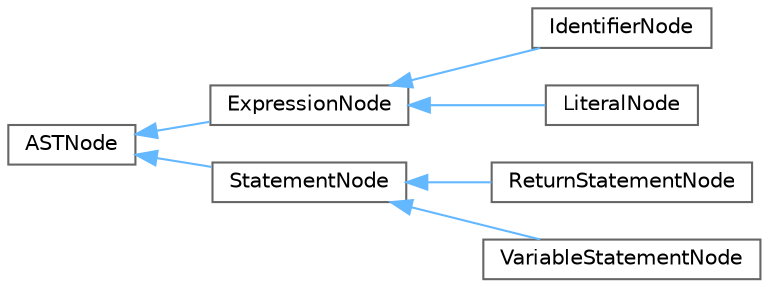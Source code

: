 digraph "Graphical Class Hierarchy"
{
 // LATEX_PDF_SIZE
  bgcolor="transparent";
  edge [fontname=Helvetica,fontsize=10,labelfontname=Helvetica,labelfontsize=10];
  node [fontname=Helvetica,fontsize=10,shape=box,height=0.2,width=0.4];
  rankdir="LR";
  Node0 [id="Node000000",label="ASTNode",height=0.2,width=0.4,color="grey40", fillcolor="white", style="filled",URL="$structASTNode.html",tooltip="Base class of all AST nodes."];
  Node0 -> Node1 [id="edge1_Node000000_Node000001",dir="back",color="steelblue1",style="solid",tooltip=" "];
  Node1 [id="Node000001",label="ExpressionNode",height=0.2,width=0.4,color="grey40", fillcolor="white", style="filled",URL="$structExpressionNode.html",tooltip="Base class for all expressions."];
  Node1 -> Node2 [id="edge2_Node000001_Node000002",dir="back",color="steelblue1",style="solid",tooltip=" "];
  Node2 [id="Node000002",label="IdentifierNode",height=0.2,width=0.4,color="grey40", fillcolor="white", style="filled",URL="$structIdentifierNode.html",tooltip=" "];
  Node1 -> Node3 [id="edge3_Node000001_Node000003",dir="back",color="steelblue1",style="solid",tooltip=" "];
  Node3 [id="Node000003",label="LiteralNode",height=0.2,width=0.4,color="grey40", fillcolor="white", style="filled",URL="$structLiteralNode.html",tooltip="Base class for all literals."];
  Node0 -> Node4 [id="edge4_Node000000_Node000004",dir="back",color="steelblue1",style="solid",tooltip=" "];
  Node4 [id="Node000004",label="StatementNode",height=0.2,width=0.4,color="grey40", fillcolor="white", style="filled",URL="$structStatementNode.html",tooltip="Base class for all statements."];
  Node4 -> Node5 [id="edge5_Node000004_Node000005",dir="back",color="steelblue1",style="solid",tooltip=" "];
  Node5 [id="Node000005",label="ReturnStatementNode",height=0.2,width=0.4,color="grey40", fillcolor="white", style="filled",URL="$structReturnStatementNode.html",tooltip=" "];
  Node4 -> Node6 [id="edge6_Node000004_Node000006",dir="back",color="steelblue1",style="solid",tooltip=" "];
  Node6 [id="Node000006",label="VariableStatementNode",height=0.2,width=0.4,color="grey40", fillcolor="white", style="filled",URL="$structVariableStatementNode.html",tooltip=" "];
}
